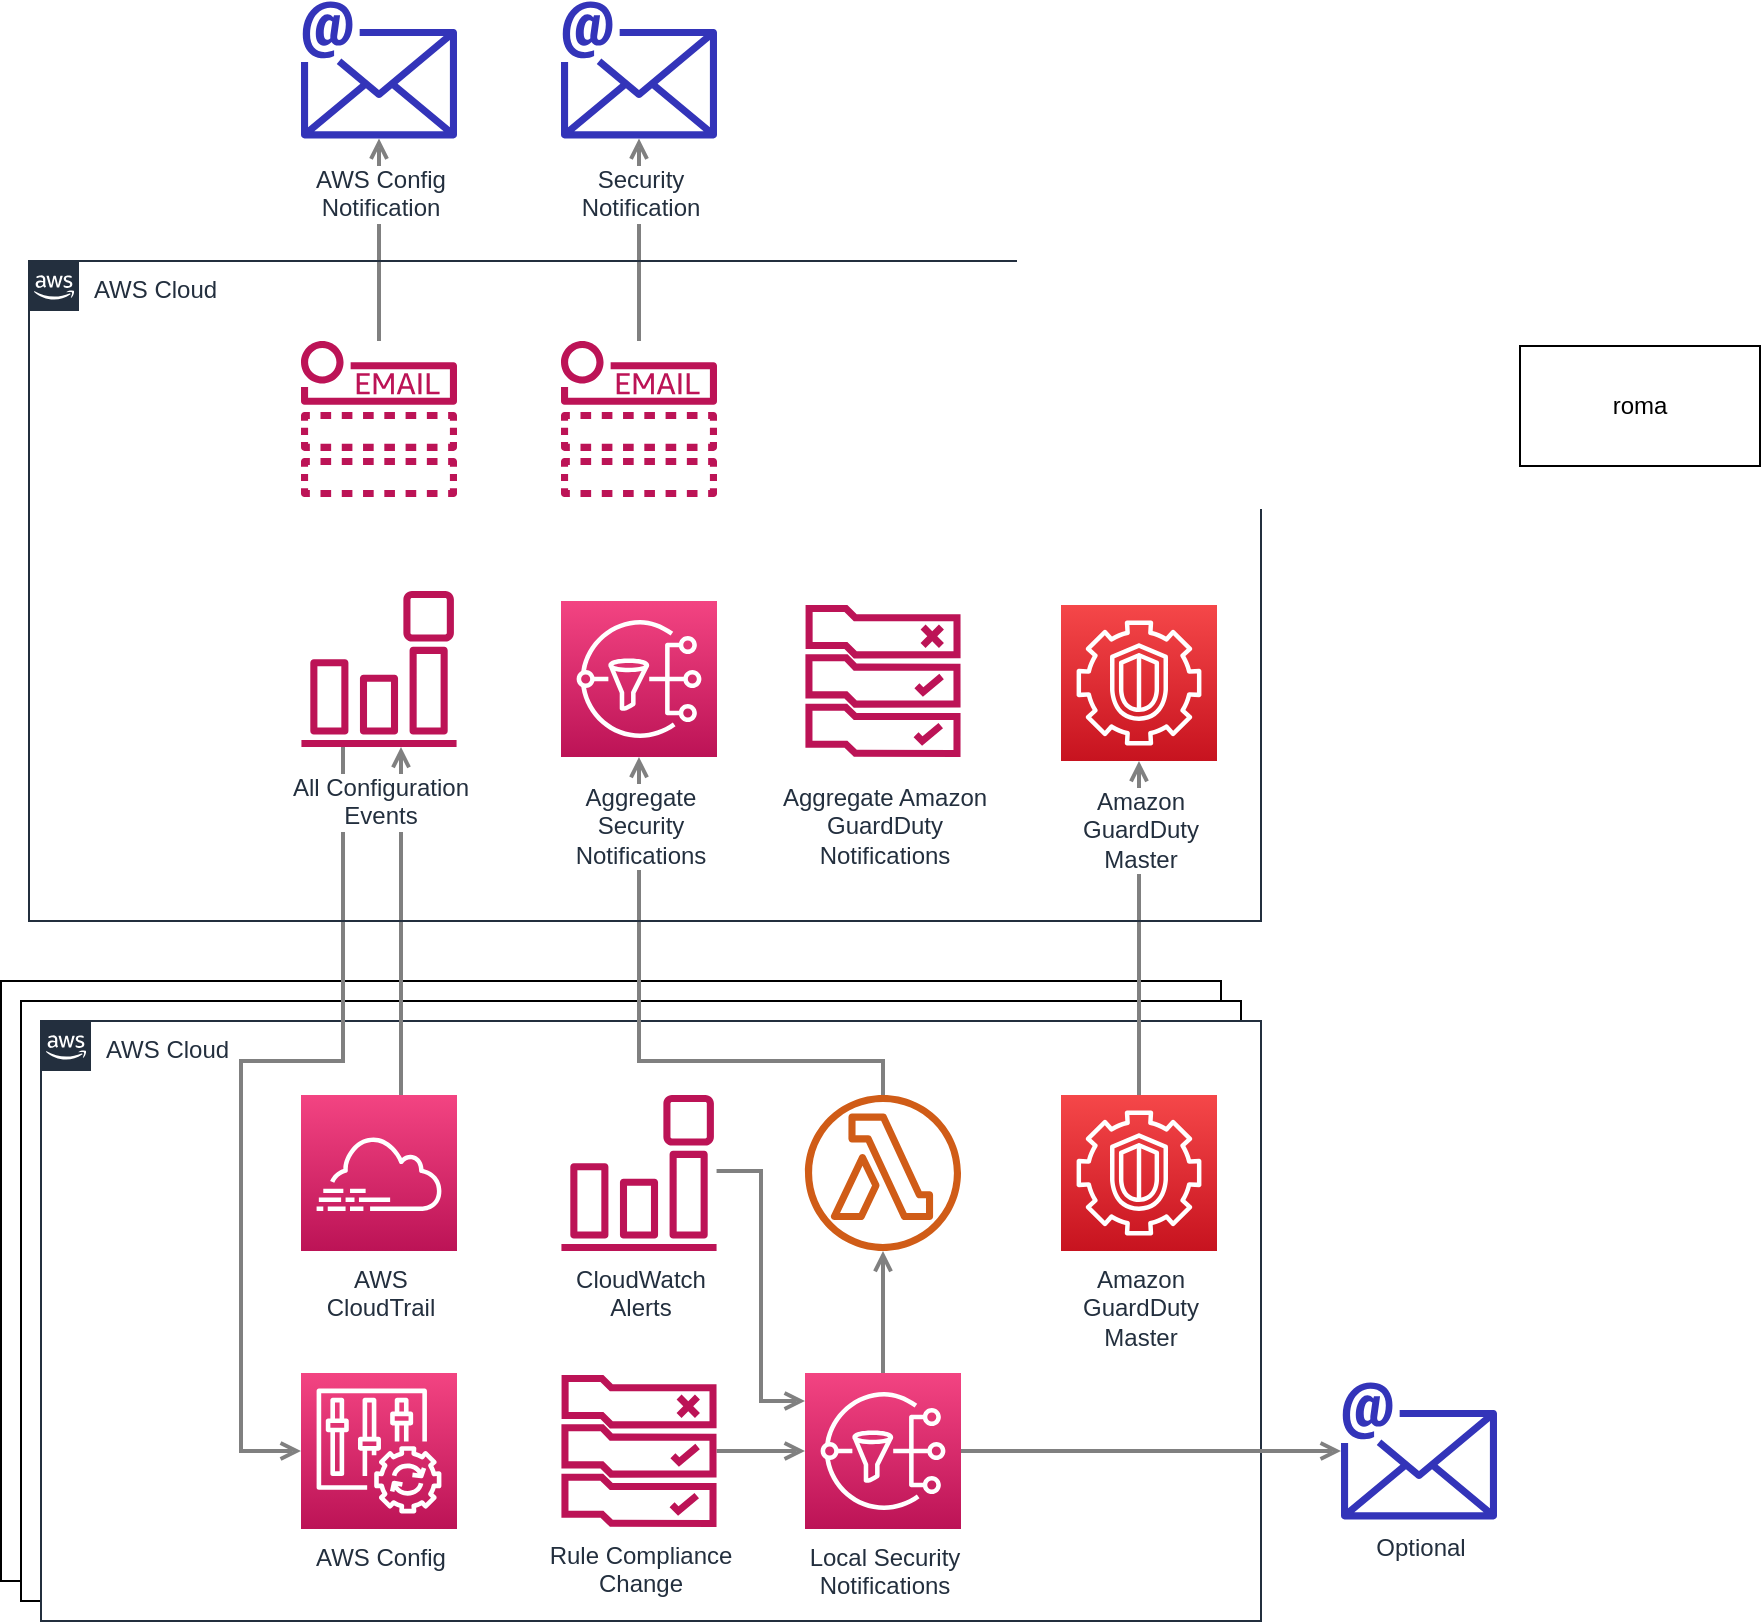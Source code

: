 <mxfile version="24.8.4">
  <diagram id="Ht1M8jgEwFfnCIfOTk4-" name="Page-1">
    <mxGraphModel dx="1364" dy="793" grid="1" gridSize="10" guides="1" tooltips="1" connect="1" arrows="1" fold="1" page="1" pageScale="1" pageWidth="1169" pageHeight="827" math="0" shadow="0">
      <root>
        <mxCell id="0" />
        <mxCell id="1" parent="0" />
        <mxCell id="UEzPUAAOIrF-is8g5C7q-208" value="" style="rounded=0;whiteSpace=wrap;html=1;labelBackgroundColor=#ffffff;fillColor=#ffffff;gradientColor=none;container=1;pointerEvents=0;collapsible=0;recursiveResize=0;" parent="1" vertex="1">
          <mxGeometry x="210.5" y="497.5" width="610" height="300" as="geometry" />
        </mxCell>
        <mxCell id="UEzPUAAOIrF-is8g5C7q-207" value="" style="rounded=0;whiteSpace=wrap;html=1;labelBackgroundColor=#ffffff;fillColor=#ffffff;gradientColor=none;container=1;pointerEvents=0;collapsible=0;recursiveResize=0;" parent="1" vertex="1">
          <mxGeometry x="220.5" y="507.5" width="610" height="300" as="geometry" />
        </mxCell>
        <mxCell id="UEzPUAAOIrF-is8g5C7q-206" value="AWS Cloud" style="points=[[0,0],[0.25,0],[0.5,0],[0.75,0],[1,0],[1,0.25],[1,0.5],[1,0.75],[1,1],[0.75,1],[0.5,1],[0.25,1],[0,1],[0,0.75],[0,0.5],[0,0.25]];outlineConnect=0;gradientColor=none;html=1;whiteSpace=wrap;fontSize=12;fontStyle=0;shape=mxgraph.aws4.group;grIcon=mxgraph.aws4.group_aws_cloud_alt;strokeColor=#232F3E;fillColor=#ffffff;verticalAlign=top;align=left;spacingLeft=30;fontColor=#232F3E;dashed=0;labelBackgroundColor=#ffffff;container=1;pointerEvents=0;collapsible=0;recursiveResize=0;" parent="1" vertex="1">
          <mxGeometry x="230.5" y="517.5" width="610" height="300" as="geometry" />
        </mxCell>
        <mxCell id="UEzPUAAOIrF-is8g5C7q-234" style="edgeStyle=orthogonalEdgeStyle;rounded=0;orthogonalLoop=1;jettySize=auto;html=1;startArrow=none;startFill=0;endArrow=open;endFill=0;strokeColor=#808080;strokeWidth=2;" parent="1" source="UEzPUAAOIrF-is8g5C7q-211" target="UEzPUAAOIrF-is8g5C7q-209" edge="1">
          <mxGeometry relative="1" as="geometry" />
        </mxCell>
        <mxCell id="UEzPUAAOIrF-is8g5C7q-233" style="edgeStyle=orthogonalEdgeStyle;rounded=0;orthogonalLoop=1;jettySize=auto;html=1;startArrow=none;startFill=0;endArrow=open;endFill=0;strokeColor=#808080;strokeWidth=2;" parent="1" source="UEzPUAAOIrF-is8g5C7q-212" target="UEzPUAAOIrF-is8g5C7q-210" edge="1">
          <mxGeometry relative="1" as="geometry" />
        </mxCell>
        <mxCell id="UEzPUAAOIrF-is8g5C7q-229" style="edgeStyle=orthogonalEdgeStyle;rounded=0;orthogonalLoop=1;jettySize=auto;html=1;startArrow=none;startFill=0;endArrow=open;endFill=0;strokeColor=#808080;strokeWidth=2;" parent="1" source="UEzPUAAOIrF-is8g5C7q-213" target="UEzPUAAOIrF-is8g5C7q-218" edge="1">
          <mxGeometry relative="1" as="geometry">
            <Array as="points">
              <mxPoint x="381.5" y="537.5" />
              <mxPoint x="330.5" y="537.5" />
              <mxPoint x="330.5" y="732.5" />
            </Array>
          </mxGeometry>
        </mxCell>
        <mxCell id="UEzPUAAOIrF-is8g5C7q-230" style="edgeStyle=orthogonalEdgeStyle;rounded=0;orthogonalLoop=1;jettySize=auto;html=1;startArrow=none;startFill=0;endArrow=open;endFill=0;strokeColor=#808080;strokeWidth=2;" parent="1" source="UEzPUAAOIrF-is8g5C7q-217" target="UEzPUAAOIrF-is8g5C7q-213" edge="1">
          <mxGeometry relative="1" as="geometry">
            <Array as="points">
              <mxPoint x="410.5" y="467.5" />
              <mxPoint x="410.5" y="467.5" />
            </Array>
          </mxGeometry>
        </mxCell>
        <mxCell id="UEzPUAAOIrF-is8g5C7q-228" style="edgeStyle=orthogonalEdgeStyle;rounded=0;orthogonalLoop=1;jettySize=auto;html=1;startArrow=none;startFill=0;endArrow=open;endFill=0;strokeColor=#808080;strokeWidth=2;" parent="1" source="UEzPUAAOIrF-is8g5C7q-219" target="UEzPUAAOIrF-is8g5C7q-222" edge="1">
          <mxGeometry relative="1" as="geometry">
            <Array as="points">
              <mxPoint x="590.5" y="592.5" />
              <mxPoint x="590.5" y="707.5" />
            </Array>
          </mxGeometry>
        </mxCell>
        <mxCell id="UEzPUAAOIrF-is8g5C7q-225" value="" style="edgeStyle=orthogonalEdgeStyle;rounded=0;orthogonalLoop=1;jettySize=auto;html=1;startArrow=none;startFill=0;endArrow=open;endFill=0;strokeColor=#808080;strokeWidth=2;" parent="1" source="UEzPUAAOIrF-is8g5C7q-220" target="UEzPUAAOIrF-is8g5C7q-222" edge="1">
          <mxGeometry relative="1" as="geometry" />
        </mxCell>
        <mxCell id="UEzPUAAOIrF-is8g5C7q-231" style="edgeStyle=orthogonalEdgeStyle;rounded=0;orthogonalLoop=1;jettySize=auto;html=1;startArrow=none;startFill=0;endArrow=open;endFill=0;strokeColor=#808080;strokeWidth=2;" parent="1" source="UEzPUAAOIrF-is8g5C7q-221" target="UEzPUAAOIrF-is8g5C7q-214" edge="1">
          <mxGeometry relative="1" as="geometry">
            <Array as="points">
              <mxPoint x="651.5" y="537.5" />
              <mxPoint x="529.5" y="537.5" />
            </Array>
          </mxGeometry>
        </mxCell>
        <mxCell id="UEzPUAAOIrF-is8g5C7q-226" style="edgeStyle=orthogonalEdgeStyle;rounded=0;orthogonalLoop=1;jettySize=auto;html=1;startArrow=none;startFill=0;endArrow=open;endFill=0;strokeColor=#808080;strokeWidth=2;" parent="1" source="UEzPUAAOIrF-is8g5C7q-222" target="UEzPUAAOIrF-is8g5C7q-224" edge="1">
          <mxGeometry relative="1" as="geometry" />
        </mxCell>
        <mxCell id="UEzPUAAOIrF-is8g5C7q-227" style="edgeStyle=orthogonalEdgeStyle;rounded=0;orthogonalLoop=1;jettySize=auto;html=1;startArrow=none;startFill=0;endArrow=open;endFill=0;strokeColor=#808080;strokeWidth=2;" parent="1" source="UEzPUAAOIrF-is8g5C7q-222" target="UEzPUAAOIrF-is8g5C7q-221" edge="1">
          <mxGeometry relative="1" as="geometry" />
        </mxCell>
        <mxCell id="UEzPUAAOIrF-is8g5C7q-232" style="edgeStyle=orthogonalEdgeStyle;rounded=0;orthogonalLoop=1;jettySize=auto;html=1;startArrow=none;startFill=0;endArrow=open;endFill=0;strokeColor=#808080;strokeWidth=2;" parent="1" source="UEzPUAAOIrF-is8g5C7q-223" target="UEzPUAAOIrF-is8g5C7q-216" edge="1">
          <mxGeometry relative="1" as="geometry" />
        </mxCell>
        <mxCell id="UEzPUAAOIrF-is8g5C7q-205" value="AWS Cloud" style="points=[[0,0],[0.25,0],[0.5,0],[0.75,0],[1,0],[1,0.25],[1,0.5],[1,0.75],[1,1],[0.75,1],[0.5,1],[0.25,1],[0,1],[0,0.75],[0,0.5],[0,0.25]];outlineConnect=0;gradientColor=none;html=1;whiteSpace=wrap;fontSize=12;fontStyle=0;shape=mxgraph.aws4.group;grIcon=mxgraph.aws4.group_aws_cloud_alt;strokeColor=#232F3E;fillColor=none;verticalAlign=top;align=left;spacingLeft=30;fontColor=#232F3E;dashed=0;labelBackgroundColor=#ffffff;container=1;pointerEvents=0;collapsible=0;recursiveResize=0;" parent="1" vertex="1">
          <mxGeometry x="224.5" y="137.5" width="616" height="330" as="geometry" />
        </mxCell>
        <mxCell id="UEzPUAAOIrF-is8g5C7q-209" value="AWS Config&lt;br&gt;Notification&lt;br&gt;" style="outlineConnect=0;fontColor=#232F3E;gradientColor=none;fillColor=#3334B9;strokeColor=none;dashed=0;verticalLabelPosition=bottom;verticalAlign=top;align=center;html=1;fontSize=12;fontStyle=0;aspect=fixed;pointerEvents=1;shape=mxgraph.aws4.email;labelBackgroundColor=#ffffff;spacingTop=6;" parent="1" vertex="1">
          <mxGeometry x="360.5" y="7.5" width="78" height="69" as="geometry" />
        </mxCell>
        <mxCell id="UEzPUAAOIrF-is8g5C7q-210" value="Security&lt;br&gt;Notification&lt;br&gt;" style="outlineConnect=0;fontColor=#232F3E;gradientColor=none;fillColor=#3334B9;strokeColor=none;dashed=0;verticalLabelPosition=bottom;verticalAlign=top;align=center;html=1;fontSize=12;fontStyle=0;aspect=fixed;pointerEvents=1;shape=mxgraph.aws4.email;labelBackgroundColor=#ffffff;spacingTop=6;" parent="1" vertex="1">
          <mxGeometry x="490.5" y="7.5" width="78" height="69" as="geometry" />
        </mxCell>
        <mxCell id="UEzPUAAOIrF-is8g5C7q-211" value="" style="outlineConnect=0;fontColor=#232F3E;gradientColor=none;fillColor=#BC1356;strokeColor=none;dashed=0;verticalLabelPosition=bottom;verticalAlign=top;align=center;html=1;fontSize=12;fontStyle=0;aspect=fixed;pointerEvents=1;shape=mxgraph.aws4.email_notification;labelBackgroundColor=#ffffff;" parent="1" vertex="1">
          <mxGeometry x="360.5" y="177.5" width="78" height="78" as="geometry" />
        </mxCell>
        <mxCell id="UEzPUAAOIrF-is8g5C7q-212" value="" style="outlineConnect=0;fontColor=#232F3E;gradientColor=none;fillColor=#BC1356;strokeColor=none;dashed=0;verticalLabelPosition=bottom;verticalAlign=top;align=center;html=1;fontSize=12;fontStyle=0;aspect=fixed;pointerEvents=1;shape=mxgraph.aws4.email_notification;labelBackgroundColor=#ffffff;" parent="1" vertex="1">
          <mxGeometry x="490.5" y="177.5" width="78" height="78" as="geometry" />
        </mxCell>
        <mxCell id="UEzPUAAOIrF-is8g5C7q-213" value="All Configuration&lt;br&gt;Events&lt;br&gt;" style="outlineConnect=0;fontColor=#232F3E;gradientColor=none;fillColor=#BC1356;strokeColor=none;dashed=0;verticalLabelPosition=bottom;verticalAlign=top;align=center;html=1;fontSize=12;fontStyle=0;aspect=fixed;pointerEvents=1;shape=mxgraph.aws4.event_event_based;labelBackgroundColor=#ffffff;spacingTop=6;" parent="1" vertex="1">
          <mxGeometry x="360.5" y="302.5" width="78" height="78" as="geometry" />
        </mxCell>
        <mxCell id="UEzPUAAOIrF-is8g5C7q-214" value="Aggregate&lt;br&gt;Security&lt;br&gt;Notifications&lt;br&gt;" style="outlineConnect=0;fontColor=#232F3E;gradientColor=#F34482;gradientDirection=north;fillColor=#BC1356;strokeColor=#ffffff;dashed=0;verticalLabelPosition=bottom;verticalAlign=top;align=center;html=1;fontSize=12;fontStyle=0;aspect=fixed;shape=mxgraph.aws4.resourceIcon;resIcon=mxgraph.aws4.sns;labelBackgroundColor=#ffffff;spacingTop=6;" parent="1" vertex="1">
          <mxGeometry x="490.5" y="307.5" width="78" height="78" as="geometry" />
        </mxCell>
        <mxCell id="UEzPUAAOIrF-is8g5C7q-215" value="Aggregate Amazon&lt;br&gt;GuardDuty&lt;br&gt;Notifications&lt;br&gt;" style="outlineConnect=0;fontColor=#232F3E;gradientColor=none;fillColor=#BC1356;strokeColor=none;dashed=0;verticalLabelPosition=bottom;verticalAlign=top;align=center;html=1;fontSize=12;fontStyle=0;aspect=fixed;pointerEvents=1;shape=mxgraph.aws4.rule_2;labelBackgroundColor=#ffffff;spacingTop=6;" parent="1" vertex="1">
          <mxGeometry x="612.5" y="309.5" width="78" height="76" as="geometry" />
        </mxCell>
        <mxCell id="UEzPUAAOIrF-is8g5C7q-216" value="Amazon&lt;br&gt;GuardDuty&lt;br&gt;Master&lt;br&gt;" style="outlineConnect=0;fontColor=#232F3E;gradientColor=#F54749;gradientDirection=north;fillColor=#C7131F;strokeColor=#ffffff;dashed=0;verticalLabelPosition=bottom;verticalAlign=top;align=center;html=1;fontSize=12;fontStyle=0;aspect=fixed;shape=mxgraph.aws4.resourceIcon;resIcon=mxgraph.aws4.guardduty;labelBackgroundColor=#ffffff;spacingTop=6;" parent="1" vertex="1">
          <mxGeometry x="740.5" y="309.5" width="78" height="78" as="geometry" />
        </mxCell>
        <mxCell id="UEzPUAAOIrF-is8g5C7q-217" value="AWS&lt;br&gt;CloudTrail&lt;br&gt;" style="outlineConnect=0;fontColor=#232F3E;gradientColor=#F34482;gradientDirection=north;fillColor=#BC1356;strokeColor=#ffffff;dashed=0;verticalLabelPosition=bottom;verticalAlign=top;align=center;html=1;fontSize=12;fontStyle=0;aspect=fixed;shape=mxgraph.aws4.resourceIcon;resIcon=mxgraph.aws4.cloudtrail;labelBackgroundColor=#ffffff;" parent="1" vertex="1">
          <mxGeometry x="360.5" y="554.5" width="78" height="78" as="geometry" />
        </mxCell>
        <mxCell id="UEzPUAAOIrF-is8g5C7q-218" value="AWS Config" style="outlineConnect=0;fontColor=#232F3E;gradientColor=#F34482;gradientDirection=north;fillColor=#BC1356;strokeColor=#ffffff;dashed=0;verticalLabelPosition=bottom;verticalAlign=top;align=center;html=1;fontSize=12;fontStyle=0;aspect=fixed;shape=mxgraph.aws4.resourceIcon;resIcon=mxgraph.aws4.config;labelBackgroundColor=#ffffff;" parent="1" vertex="1">
          <mxGeometry x="360.5" y="693.5" width="78" height="78" as="geometry" />
        </mxCell>
        <mxCell id="UEzPUAAOIrF-is8g5C7q-219" value="CloudWatch&lt;br&gt;Alerts&lt;br&gt;" style="outlineConnect=0;fontColor=#232F3E;gradientColor=none;fillColor=#BC1356;strokeColor=none;dashed=0;verticalLabelPosition=bottom;verticalAlign=top;align=center;html=1;fontSize=12;fontStyle=0;aspect=fixed;pointerEvents=1;shape=mxgraph.aws4.event_event_based;labelBackgroundColor=#ffffff;" parent="1" vertex="1">
          <mxGeometry x="490.5" y="554.5" width="78" height="78" as="geometry" />
        </mxCell>
        <mxCell id="UEzPUAAOIrF-is8g5C7q-220" value="Rule Compliance&lt;br&gt;Change&lt;br&gt;" style="outlineConnect=0;fontColor=#232F3E;gradientColor=none;fillColor=#BC1356;strokeColor=none;dashed=0;verticalLabelPosition=bottom;verticalAlign=top;align=center;html=1;fontSize=12;fontStyle=0;aspect=fixed;pointerEvents=1;shape=mxgraph.aws4.rule_2;labelBackgroundColor=#ffffff;" parent="1" vertex="1">
          <mxGeometry x="490.5" y="694.5" width="78" height="76" as="geometry" />
        </mxCell>
        <mxCell id="UEzPUAAOIrF-is8g5C7q-221" value="" style="outlineConnect=0;fontColor=#232F3E;gradientColor=none;fillColor=#D05C17;strokeColor=none;dashed=0;verticalLabelPosition=bottom;verticalAlign=top;align=center;html=1;fontSize=12;fontStyle=0;aspect=fixed;pointerEvents=1;shape=mxgraph.aws4.lambda_function;labelBackgroundColor=#ffffff;" parent="1" vertex="1">
          <mxGeometry x="612.5" y="554.5" width="78" height="78" as="geometry" />
        </mxCell>
        <mxCell id="UEzPUAAOIrF-is8g5C7q-222" value="Local Security&lt;br&gt;Notifications&lt;br&gt;" style="outlineConnect=0;fontColor=#232F3E;gradientColor=#F34482;gradientDirection=north;fillColor=#BC1356;strokeColor=#ffffff;dashed=0;verticalLabelPosition=bottom;verticalAlign=top;align=center;html=1;fontSize=12;fontStyle=0;aspect=fixed;shape=mxgraph.aws4.resourceIcon;resIcon=mxgraph.aws4.sns;labelBackgroundColor=#ffffff;" parent="1" vertex="1">
          <mxGeometry x="612.5" y="693.5" width="78" height="78" as="geometry" />
        </mxCell>
        <mxCell id="UEzPUAAOIrF-is8g5C7q-223" value="Amazon&lt;br&gt;GuardDuty&lt;br&gt;Master&lt;br&gt;" style="outlineConnect=0;fontColor=#232F3E;gradientColor=#F54749;gradientDirection=north;fillColor=#C7131F;strokeColor=#ffffff;dashed=0;verticalLabelPosition=bottom;verticalAlign=top;align=center;html=1;fontSize=12;fontStyle=0;aspect=fixed;shape=mxgraph.aws4.resourceIcon;resIcon=mxgraph.aws4.guardduty;labelBackgroundColor=#ffffff;" parent="1" vertex="1">
          <mxGeometry x="740.5" y="554.5" width="78" height="78" as="geometry" />
        </mxCell>
        <mxCell id="UEzPUAAOIrF-is8g5C7q-224" value="Optional" style="outlineConnect=0;fontColor=#232F3E;gradientColor=none;fillColor=#3334B9;strokeColor=none;dashed=0;verticalLabelPosition=bottom;verticalAlign=top;align=center;html=1;fontSize=12;fontStyle=0;aspect=fixed;pointerEvents=1;shape=mxgraph.aws4.email;labelBackgroundColor=#ffffff;" parent="1" vertex="1">
          <mxGeometry x="880.5" y="698" width="78" height="69" as="geometry" />
        </mxCell>
        <mxCell id="S847sBOBLSxgaBIo2CN7-1" value="roma" style="whiteSpace=wrap;html=1;" vertex="1" parent="1">
          <mxGeometry x="970" y="180" width="120" height="60" as="geometry" />
        </mxCell>
      </root>
    </mxGraphModel>
  </diagram>
</mxfile>
